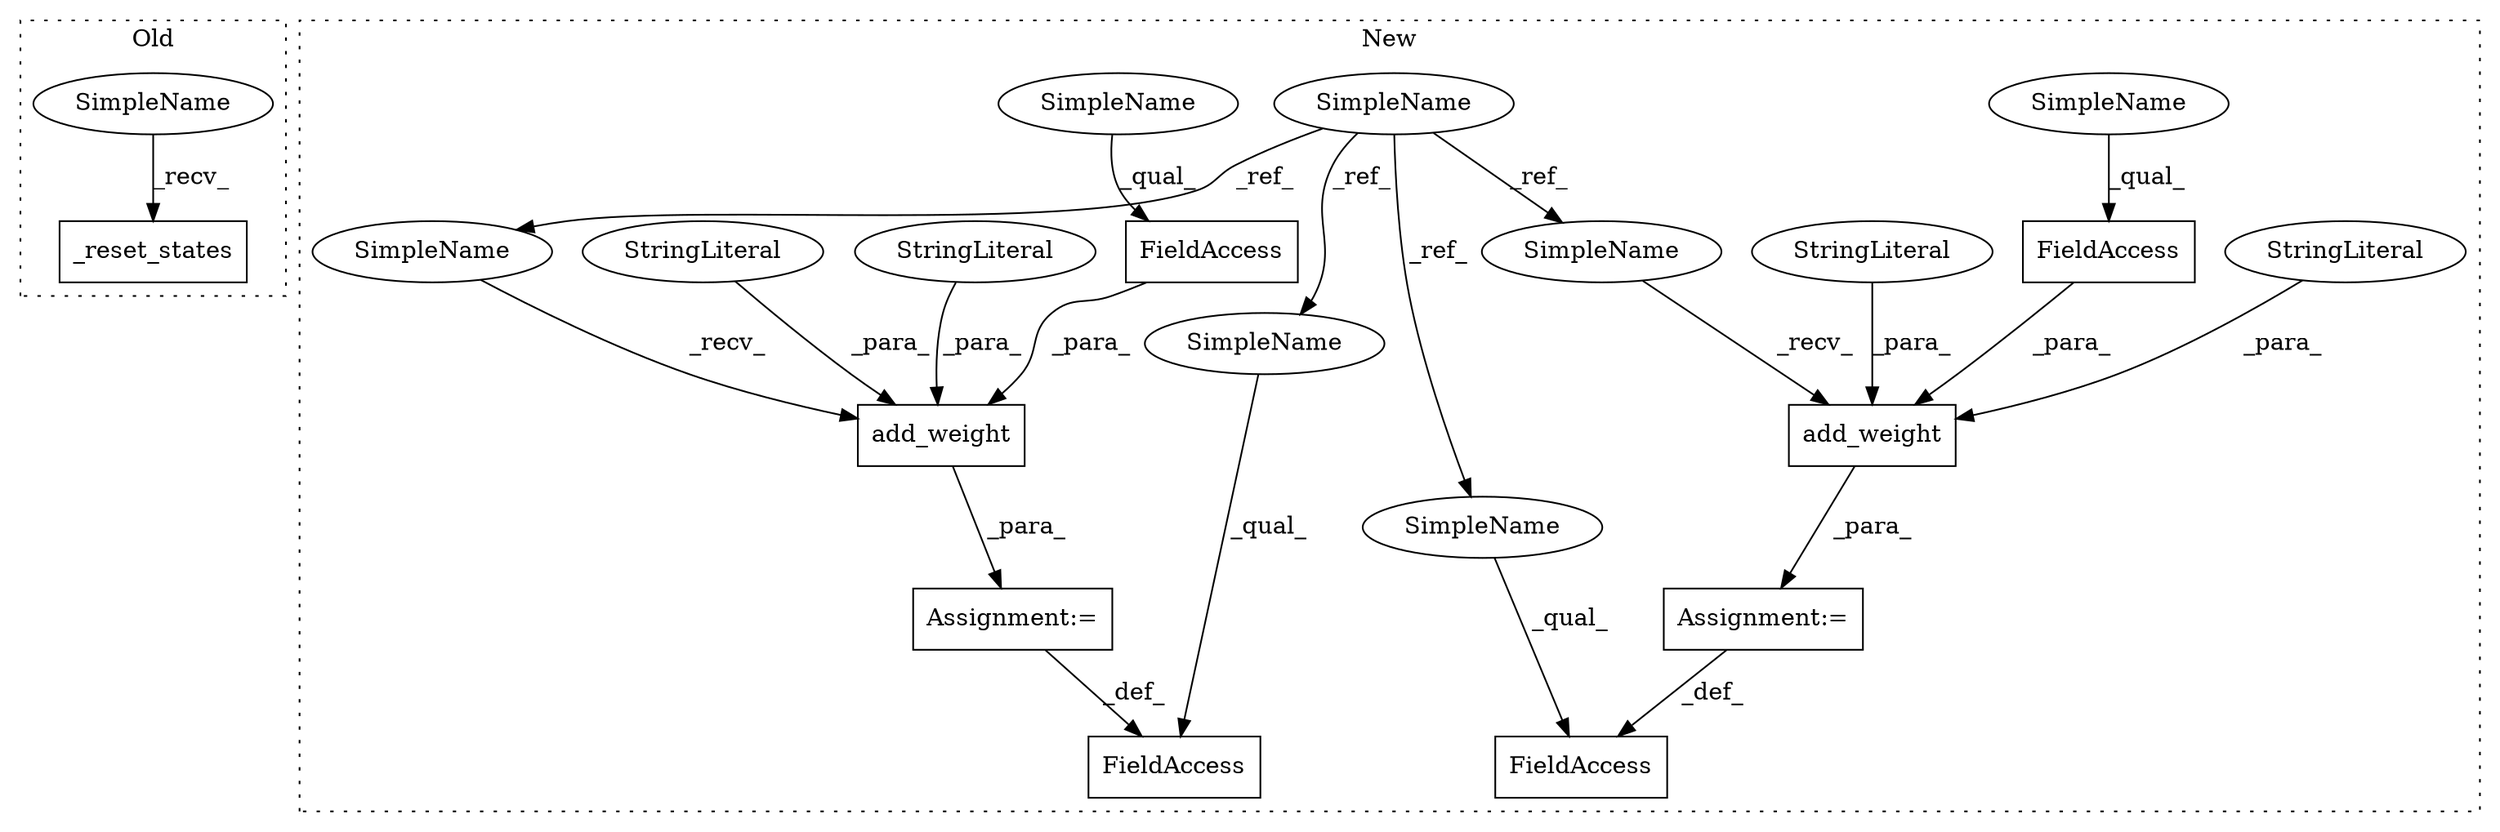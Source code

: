 digraph G {
subgraph cluster0 {
1 [label="_reset_states" a="32" s="3243" l="15" shape="box"];
19 [label="SimpleName" a="42" s="3238" l="4" shape="ellipse"];
label = "Old";
style="dotted";
}
subgraph cluster1 {
2 [label="add_weight" a="32" s="3322,3363" l="11,1" shape="box"];
3 [label="SimpleName" a="42" s="3015" l="4" shape="ellipse"];
4 [label="FieldAccess" a="22" s="3310" l="6" shape="box"];
5 [label="add_weight" a="32" s="3255,3303" l="11,1" shape="box"];
6 [label="FieldAccess" a="22" s="3285" l="18" shape="box"];
7 [label="FieldAccess" a="22" s="3345" l="18" shape="box"];
8 [label="FieldAccess" a="22" s="3236" l="13" shape="box"];
9 [label="Assignment:=" a="7" s="3316" l="1" shape="box"];
10 [label="StringLiteral" a="45" s="3266" l="10" shape="ellipse"];
11 [label="Assignment:=" a="7" s="3249" l="1" shape="box"];
12 [label="StringLiteral" a="45" s="3277" l="7" shape="ellipse"];
13 [label="StringLiteral" a="45" s="3337" l="7" shape="ellipse"];
14 [label="StringLiteral" a="45" s="3333" l="3" shape="ellipse"];
15 [label="SimpleName" a="42" s="3310" l="4" shape="ellipse"];
16 [label="SimpleName" a="42" s="3236" l="4" shape="ellipse"];
17 [label="SimpleName" a="42" s="3250" l="4" shape="ellipse"];
18 [label="SimpleName" a="42" s="3317" l="4" shape="ellipse"];
20 [label="SimpleName" a="42" s="3345" l="10" shape="ellipse"];
21 [label="SimpleName" a="42" s="3285" l="10" shape="ellipse"];
label = "New";
style="dotted";
}
2 -> 9 [label="_para_"];
3 -> 15 [label="_ref_"];
3 -> 18 [label="_ref_"];
3 -> 17 [label="_ref_"];
3 -> 16 [label="_ref_"];
5 -> 11 [label="_para_"];
6 -> 5 [label="_para_"];
7 -> 2 [label="_para_"];
9 -> 4 [label="_def_"];
10 -> 5 [label="_para_"];
11 -> 8 [label="_def_"];
12 -> 5 [label="_para_"];
13 -> 2 [label="_para_"];
14 -> 2 [label="_para_"];
15 -> 4 [label="_qual_"];
16 -> 8 [label="_qual_"];
17 -> 5 [label="_recv_"];
18 -> 2 [label="_recv_"];
19 -> 1 [label="_recv_"];
20 -> 7 [label="_qual_"];
21 -> 6 [label="_qual_"];
}